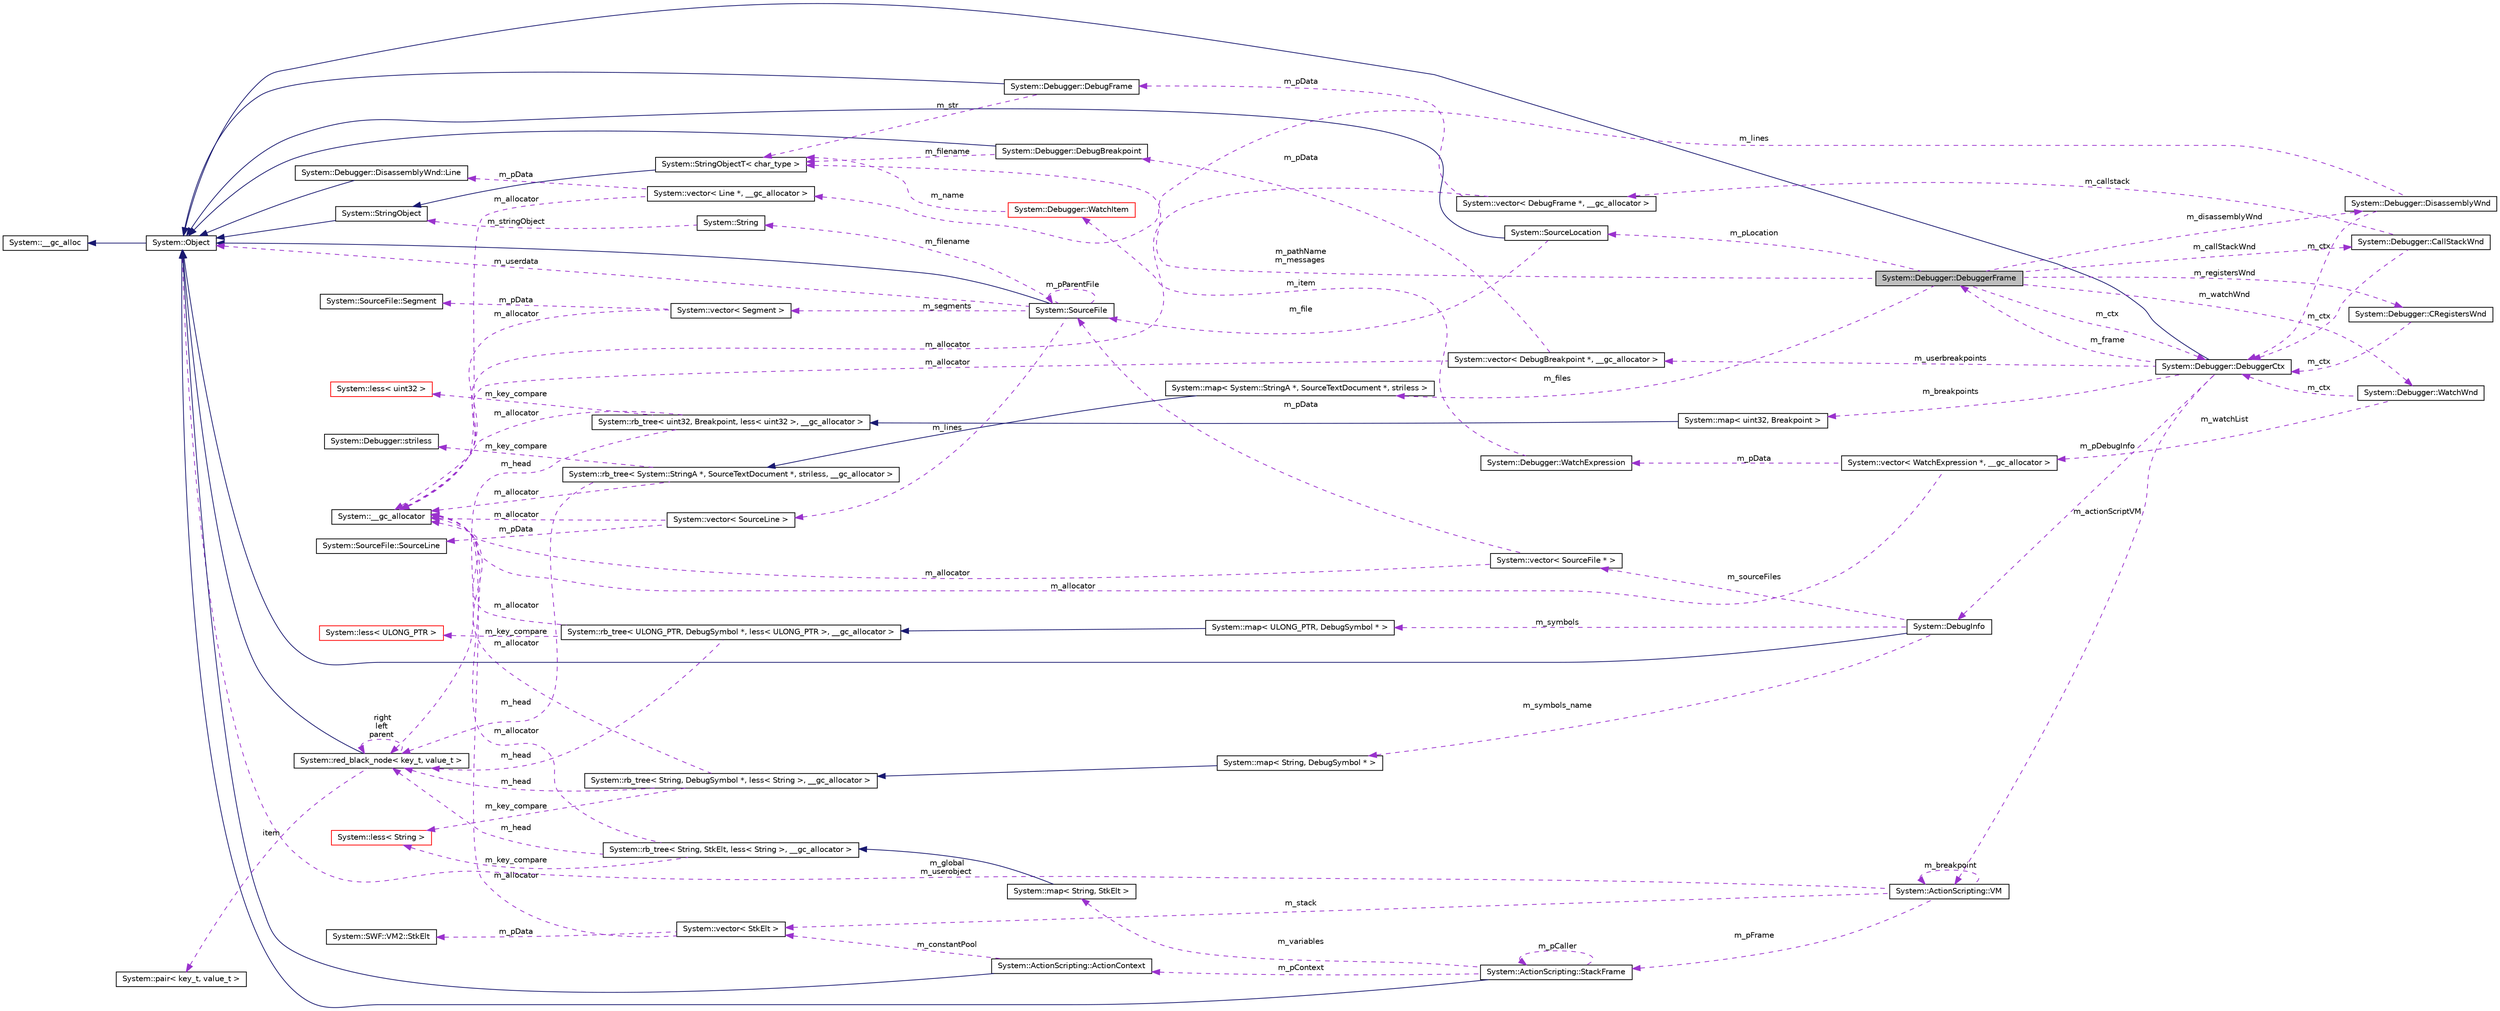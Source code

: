 digraph G
{
  edge [fontname="Helvetica",fontsize="10",labelfontname="Helvetica",labelfontsize="10"];
  node [fontname="Helvetica",fontsize="10",shape=record];
  rankdir="LR";
  Node1 [label="System::Debugger::DebuggerFrame",height=0.2,width=0.4,color="black", fillcolor="grey75", style="filled" fontcolor="black"];
  Node2 -> Node1 [dir="back",color="darkorchid3",fontsize="10",style="dashed",label=" m_disassemblyWnd" ,fontname="Helvetica"];
  Node2 [label="System::Debugger::DisassemblyWnd",height=0.2,width=0.4,color="black", fillcolor="white", style="filled",URL="$class_system_1_1_debugger_1_1_disassembly_wnd.html"];
  Node3 -> Node2 [dir="back",color="darkorchid3",fontsize="10",style="dashed",label=" m_lines" ,fontname="Helvetica"];
  Node3 [label="System::vector\< Line *, __gc_allocator \>",height=0.2,width=0.4,color="black", fillcolor="white", style="filled",URL="$class_system_1_1vector.html"];
  Node4 -> Node3 [dir="back",color="darkorchid3",fontsize="10",style="dashed",label=" m_allocator" ,fontname="Helvetica"];
  Node4 [label="System::__gc_allocator",height=0.2,width=0.4,color="black", fillcolor="white", style="filled",URL="$class_system_1_1____gc__allocator.html"];
  Node5 -> Node3 [dir="back",color="darkorchid3",fontsize="10",style="dashed",label=" m_pData" ,fontname="Helvetica"];
  Node5 [label="System::Debugger::DisassemblyWnd::Line",height=0.2,width=0.4,color="black", fillcolor="white", style="filled",URL="$class_system_1_1_debugger_1_1_disassembly_wnd_1_1_line.html"];
  Node6 -> Node5 [dir="back",color="midnightblue",fontsize="10",style="solid",fontname="Helvetica"];
  Node6 [label="System::Object",height=0.2,width=0.4,color="black", fillcolor="white", style="filled",URL="$class_system_1_1_object.html"];
  Node7 -> Node6 [dir="back",color="midnightblue",fontsize="10",style="solid",fontname="Helvetica"];
  Node7 [label="System::__gc_alloc",height=0.2,width=0.4,color="black", fillcolor="white", style="filled",URL="$class_system_1_1____gc__alloc.html"];
  Node8 -> Node2 [dir="back",color="darkorchid3",fontsize="10",style="dashed",label=" m_ctx" ,fontname="Helvetica"];
  Node8 [label="System::Debugger::DebuggerCtx",height=0.2,width=0.4,color="black", fillcolor="white", style="filled",URL="$class_system_1_1_debugger_1_1_debugger_ctx.html"];
  Node6 -> Node8 [dir="back",color="midnightblue",fontsize="10",style="solid",fontname="Helvetica"];
  Node9 -> Node8 [dir="back",color="darkorchid3",fontsize="10",style="dashed",label=" m_userbreakpoints" ,fontname="Helvetica"];
  Node9 [label="System::vector\< DebugBreakpoint *, __gc_allocator \>",height=0.2,width=0.4,color="black", fillcolor="white", style="filled",URL="$class_system_1_1vector.html"];
  Node4 -> Node9 [dir="back",color="darkorchid3",fontsize="10",style="dashed",label=" m_allocator" ,fontname="Helvetica"];
  Node10 -> Node9 [dir="back",color="darkorchid3",fontsize="10",style="dashed",label=" m_pData" ,fontname="Helvetica"];
  Node10 [label="System::Debugger::DebugBreakpoint",height=0.2,width=0.4,color="black", fillcolor="white", style="filled",URL="$class_system_1_1_debugger_1_1_debug_breakpoint.html"];
  Node6 -> Node10 [dir="back",color="midnightblue",fontsize="10",style="solid",fontname="Helvetica"];
  Node11 -> Node10 [dir="back",color="darkorchid3",fontsize="10",style="dashed",label=" m_filename" ,fontname="Helvetica"];
  Node11 [label="System::StringObjectT\< char_type \>",height=0.2,width=0.4,color="black", fillcolor="white", style="filled",URL="$class_system_1_1_string_object_t.html"];
  Node12 -> Node11 [dir="back",color="midnightblue",fontsize="10",style="solid",fontname="Helvetica"];
  Node12 [label="System::StringObject",height=0.2,width=0.4,color="black", fillcolor="white", style="filled",URL="$class_system_1_1_string_object.html"];
  Node6 -> Node12 [dir="back",color="midnightblue",fontsize="10",style="solid",fontname="Helvetica"];
  Node13 -> Node8 [dir="back",color="darkorchid3",fontsize="10",style="dashed",label=" m_pDebugInfo" ,fontname="Helvetica"];
  Node13 [label="System::DebugInfo",height=0.2,width=0.4,color="black", fillcolor="white", style="filled",URL="$class_system_1_1_debug_info.html"];
  Node6 -> Node13 [dir="back",color="midnightblue",fontsize="10",style="solid",fontname="Helvetica"];
  Node14 -> Node13 [dir="back",color="darkorchid3",fontsize="10",style="dashed",label=" m_symbols_name" ,fontname="Helvetica"];
  Node14 [label="System::map\< String, DebugSymbol * \>",height=0.2,width=0.4,color="black", fillcolor="white", style="filled",URL="$class_system_1_1map.html"];
  Node15 -> Node14 [dir="back",color="midnightblue",fontsize="10",style="solid",fontname="Helvetica"];
  Node15 [label="System::rb_tree\< String, DebugSymbol *, less\< String \>, __gc_allocator \>",height=0.2,width=0.4,color="black", fillcolor="white", style="filled",URL="$class_system_1_1rb__tree.html"];
  Node4 -> Node15 [dir="back",color="darkorchid3",fontsize="10",style="dashed",label=" m_allocator" ,fontname="Helvetica"];
  Node16 -> Node15 [dir="back",color="darkorchid3",fontsize="10",style="dashed",label=" m_key_compare" ,fontname="Helvetica"];
  Node16 [label="System::less\< String \>",height=0.2,width=0.4,color="red", fillcolor="white", style="filled",URL="$class_system_1_1less_3_01_string_01_4.html"];
  Node17 -> Node15 [dir="back",color="darkorchid3",fontsize="10",style="dashed",label=" m_head" ,fontname="Helvetica"];
  Node17 [label="System::red_black_node\< key_t, value_t \>",height=0.2,width=0.4,color="black", fillcolor="white", style="filled",URL="$class_system_1_1red__black__node.html"];
  Node6 -> Node17 [dir="back",color="midnightblue",fontsize="10",style="solid",fontname="Helvetica"];
  Node17 -> Node17 [dir="back",color="darkorchid3",fontsize="10",style="dashed",label=" right\nleft\nparent" ,fontname="Helvetica"];
  Node18 -> Node17 [dir="back",color="darkorchid3",fontsize="10",style="dashed",label=" item" ,fontname="Helvetica"];
  Node18 [label="System::pair\< key_t, value_t \>",height=0.2,width=0.4,color="black", fillcolor="white", style="filled",URL="$class_system_1_1pair.html"];
  Node19 -> Node13 [dir="back",color="darkorchid3",fontsize="10",style="dashed",label=" m_symbols" ,fontname="Helvetica"];
  Node19 [label="System::map\< ULONG_PTR, DebugSymbol * \>",height=0.2,width=0.4,color="black", fillcolor="white", style="filled",URL="$class_system_1_1map.html"];
  Node20 -> Node19 [dir="back",color="midnightblue",fontsize="10",style="solid",fontname="Helvetica"];
  Node20 [label="System::rb_tree\< ULONG_PTR, DebugSymbol *, less\< ULONG_PTR \>, __gc_allocator \>",height=0.2,width=0.4,color="black", fillcolor="white", style="filled",URL="$class_system_1_1rb__tree.html"];
  Node4 -> Node20 [dir="back",color="darkorchid3",fontsize="10",style="dashed",label=" m_allocator" ,fontname="Helvetica"];
  Node21 -> Node20 [dir="back",color="darkorchid3",fontsize="10",style="dashed",label=" m_key_compare" ,fontname="Helvetica"];
  Node21 [label="System::less\< ULONG_PTR \>",height=0.2,width=0.4,color="red", fillcolor="white", style="filled",URL="$class_system_1_1less.html"];
  Node17 -> Node20 [dir="back",color="darkorchid3",fontsize="10",style="dashed",label=" m_head" ,fontname="Helvetica"];
  Node22 -> Node13 [dir="back",color="darkorchid3",fontsize="10",style="dashed",label=" m_sourceFiles" ,fontname="Helvetica"];
  Node22 [label="System::vector\< SourceFile * \>",height=0.2,width=0.4,color="black", fillcolor="white", style="filled",URL="$class_system_1_1vector.html"];
  Node23 -> Node22 [dir="back",color="darkorchid3",fontsize="10",style="dashed",label=" m_pData" ,fontname="Helvetica"];
  Node23 [label="System::SourceFile",height=0.2,width=0.4,color="black", fillcolor="white", style="filled",URL="$class_system_1_1_source_file.html"];
  Node6 -> Node23 [dir="back",color="midnightblue",fontsize="10",style="solid",fontname="Helvetica"];
  Node23 -> Node23 [dir="back",color="darkorchid3",fontsize="10",style="dashed",label=" m_pParentFile" ,fontname="Helvetica"];
  Node24 -> Node23 [dir="back",color="darkorchid3",fontsize="10",style="dashed",label=" m_segments" ,fontname="Helvetica"];
  Node24 [label="System::vector\< Segment \>",height=0.2,width=0.4,color="black", fillcolor="white", style="filled",URL="$class_system_1_1vector.html"];
  Node4 -> Node24 [dir="back",color="darkorchid3",fontsize="10",style="dashed",label=" m_allocator" ,fontname="Helvetica"];
  Node25 -> Node24 [dir="back",color="darkorchid3",fontsize="10",style="dashed",label=" m_pData" ,fontname="Helvetica"];
  Node25 [label="System::SourceFile::Segment",height=0.2,width=0.4,color="black", fillcolor="white", style="filled",URL="$class_system_1_1_source_file_1_1_segment.html"];
  Node26 -> Node23 [dir="back",color="darkorchid3",fontsize="10",style="dashed",label=" m_lines" ,fontname="Helvetica"];
  Node26 [label="System::vector\< SourceLine \>",height=0.2,width=0.4,color="black", fillcolor="white", style="filled",URL="$class_system_1_1vector.html"];
  Node4 -> Node26 [dir="back",color="darkorchid3",fontsize="10",style="dashed",label=" m_allocator" ,fontname="Helvetica"];
  Node27 -> Node26 [dir="back",color="darkorchid3",fontsize="10",style="dashed",label=" m_pData" ,fontname="Helvetica"];
  Node27 [label="System::SourceFile::SourceLine",height=0.2,width=0.4,color="black", fillcolor="white", style="filled",URL="$class_system_1_1_source_file_1_1_source_line.html"];
  Node28 -> Node23 [dir="back",color="darkorchid3",fontsize="10",style="dashed",label=" m_filename" ,fontname="Helvetica"];
  Node28 [label="System::String",height=0.2,width=0.4,color="black", fillcolor="white", style="filled",URL="$class_system_1_1_string.html"];
  Node12 -> Node28 [dir="back",color="darkorchid3",fontsize="10",style="dashed",label=" m_stringObject" ,fontname="Helvetica"];
  Node6 -> Node23 [dir="back",color="darkorchid3",fontsize="10",style="dashed",label=" m_userdata" ,fontname="Helvetica"];
  Node4 -> Node22 [dir="back",color="darkorchid3",fontsize="10",style="dashed",label=" m_allocator" ,fontname="Helvetica"];
  Node29 -> Node8 [dir="back",color="darkorchid3",fontsize="10",style="dashed",label=" m_actionScriptVM" ,fontname="Helvetica"];
  Node29 [label="System::ActionScripting::VM",height=0.2,width=0.4,color="black", fillcolor="white", style="filled",URL="$class_system_1_1_action_scripting_1_1_v_m.html"];
  Node30 -> Node29 [dir="back",color="darkorchid3",fontsize="10",style="dashed",label=" m_stack" ,fontname="Helvetica"];
  Node30 [label="System::vector\< StkElt \>",height=0.2,width=0.4,color="black", fillcolor="white", style="filled",URL="$class_system_1_1vector.html"];
  Node4 -> Node30 [dir="back",color="darkorchid3",fontsize="10",style="dashed",label=" m_allocator" ,fontname="Helvetica"];
  Node31 -> Node30 [dir="back",color="darkorchid3",fontsize="10",style="dashed",label=" m_pData" ,fontname="Helvetica"];
  Node31 [label="System::SWF::VM2::StkElt",height=0.2,width=0.4,color="black", fillcolor="white", style="filled",URL="$class_system_1_1_s_w_f_1_1_v_m2_1_1_stk_elt.html"];
  Node29 -> Node29 [dir="back",color="darkorchid3",fontsize="10",style="dashed",label=" m_breakpoint" ,fontname="Helvetica"];
  Node32 -> Node29 [dir="back",color="darkorchid3",fontsize="10",style="dashed",label=" m_pFrame" ,fontname="Helvetica"];
  Node32 [label="System::ActionScripting::StackFrame",height=0.2,width=0.4,color="black", fillcolor="white", style="filled",URL="$class_system_1_1_action_scripting_1_1_stack_frame.html"];
  Node6 -> Node32 [dir="back",color="midnightblue",fontsize="10",style="solid",fontname="Helvetica"];
  Node33 -> Node32 [dir="back",color="darkorchid3",fontsize="10",style="dashed",label=" m_pContext" ,fontname="Helvetica"];
  Node33 [label="System::ActionScripting::ActionContext",height=0.2,width=0.4,color="black", fillcolor="white", style="filled",URL="$class_system_1_1_action_scripting_1_1_action_context.html"];
  Node6 -> Node33 [dir="back",color="midnightblue",fontsize="10",style="solid",fontname="Helvetica"];
  Node30 -> Node33 [dir="back",color="darkorchid3",fontsize="10",style="dashed",label=" m_constantPool" ,fontname="Helvetica"];
  Node34 -> Node32 [dir="back",color="darkorchid3",fontsize="10",style="dashed",label=" m_variables" ,fontname="Helvetica"];
  Node34 [label="System::map\< String, StkElt \>",height=0.2,width=0.4,color="black", fillcolor="white", style="filled",URL="$class_system_1_1map.html"];
  Node35 -> Node34 [dir="back",color="midnightblue",fontsize="10",style="solid",fontname="Helvetica"];
  Node35 [label="System::rb_tree\< String, StkElt, less\< String \>, __gc_allocator \>",height=0.2,width=0.4,color="black", fillcolor="white", style="filled",URL="$class_system_1_1rb__tree.html"];
  Node4 -> Node35 [dir="back",color="darkorchid3",fontsize="10",style="dashed",label=" m_allocator" ,fontname="Helvetica"];
  Node16 -> Node35 [dir="back",color="darkorchid3",fontsize="10",style="dashed",label=" m_key_compare" ,fontname="Helvetica"];
  Node17 -> Node35 [dir="back",color="darkorchid3",fontsize="10",style="dashed",label=" m_head" ,fontname="Helvetica"];
  Node32 -> Node32 [dir="back",color="darkorchid3",fontsize="10",style="dashed",label=" m_pCaller" ,fontname="Helvetica"];
  Node6 -> Node29 [dir="back",color="darkorchid3",fontsize="10",style="dashed",label=" m_global\nm_userobject" ,fontname="Helvetica"];
  Node1 -> Node8 [dir="back",color="darkorchid3",fontsize="10",style="dashed",label=" m_frame" ,fontname="Helvetica"];
  Node36 -> Node8 [dir="back",color="darkorchid3",fontsize="10",style="dashed",label=" m_breakpoints" ,fontname="Helvetica"];
  Node36 [label="System::map\< uint32, Breakpoint \>",height=0.2,width=0.4,color="black", fillcolor="white", style="filled",URL="$class_system_1_1map.html"];
  Node37 -> Node36 [dir="back",color="midnightblue",fontsize="10",style="solid",fontname="Helvetica"];
  Node37 [label="System::rb_tree\< uint32, Breakpoint, less\< uint32 \>, __gc_allocator \>",height=0.2,width=0.4,color="black", fillcolor="white", style="filled",URL="$class_system_1_1rb__tree.html"];
  Node4 -> Node37 [dir="back",color="darkorchid3",fontsize="10",style="dashed",label=" m_allocator" ,fontname="Helvetica"];
  Node38 -> Node37 [dir="back",color="darkorchid3",fontsize="10",style="dashed",label=" m_key_compare" ,fontname="Helvetica"];
  Node38 [label="System::less\< uint32 \>",height=0.2,width=0.4,color="red", fillcolor="white", style="filled",URL="$class_system_1_1less.html"];
  Node17 -> Node37 [dir="back",color="darkorchid3",fontsize="10",style="dashed",label=" m_head" ,fontname="Helvetica"];
  Node39 -> Node1 [dir="back",color="darkorchid3",fontsize="10",style="dashed",label=" m_pLocation" ,fontname="Helvetica"];
  Node39 [label="System::SourceLocation",height=0.2,width=0.4,color="black", fillcolor="white", style="filled",URL="$class_system_1_1_source_location.html"];
  Node6 -> Node39 [dir="back",color="midnightblue",fontsize="10",style="solid",fontname="Helvetica"];
  Node23 -> Node39 [dir="back",color="darkorchid3",fontsize="10",style="dashed",label=" m_file" ,fontname="Helvetica"];
  Node40 -> Node1 [dir="back",color="darkorchid3",fontsize="10",style="dashed",label=" m_files" ,fontname="Helvetica"];
  Node40 [label="System::map\< System::StringA *, SourceTextDocument *, striless \>",height=0.2,width=0.4,color="black", fillcolor="white", style="filled",URL="$class_system_1_1map.html"];
  Node41 -> Node40 [dir="back",color="midnightblue",fontsize="10",style="solid",fontname="Helvetica"];
  Node41 [label="System::rb_tree\< System::StringA *, SourceTextDocument *, striless, __gc_allocator \>",height=0.2,width=0.4,color="black", fillcolor="white", style="filled",URL="$class_system_1_1rb__tree.html"];
  Node42 -> Node41 [dir="back",color="darkorchid3",fontsize="10",style="dashed",label=" m_key_compare" ,fontname="Helvetica"];
  Node42 [label="System::Debugger::striless",height=0.2,width=0.4,color="black", fillcolor="white", style="filled",URL="$class_system_1_1_debugger_1_1striless.html"];
  Node4 -> Node41 [dir="back",color="darkorchid3",fontsize="10",style="dashed",label=" m_allocator" ,fontname="Helvetica"];
  Node17 -> Node41 [dir="back",color="darkorchid3",fontsize="10",style="dashed",label=" m_head" ,fontname="Helvetica"];
  Node43 -> Node1 [dir="back",color="darkorchid3",fontsize="10",style="dashed",label=" m_callStackWnd" ,fontname="Helvetica"];
  Node43 [label="System::Debugger::CallStackWnd",height=0.2,width=0.4,color="black", fillcolor="white", style="filled",URL="$class_system_1_1_debugger_1_1_call_stack_wnd.html"];
  Node44 -> Node43 [dir="back",color="darkorchid3",fontsize="10",style="dashed",label=" m_callstack" ,fontname="Helvetica"];
  Node44 [label="System::vector\< DebugFrame *, __gc_allocator \>",height=0.2,width=0.4,color="black", fillcolor="white", style="filled",URL="$class_system_1_1vector.html"];
  Node4 -> Node44 [dir="back",color="darkorchid3",fontsize="10",style="dashed",label=" m_allocator" ,fontname="Helvetica"];
  Node45 -> Node44 [dir="back",color="darkorchid3",fontsize="10",style="dashed",label=" m_pData" ,fontname="Helvetica"];
  Node45 [label="System::Debugger::DebugFrame",height=0.2,width=0.4,color="black", fillcolor="white", style="filled",URL="$class_system_1_1_debugger_1_1_debug_frame.html"];
  Node6 -> Node45 [dir="back",color="midnightblue",fontsize="10",style="solid",fontname="Helvetica"];
  Node11 -> Node45 [dir="back",color="darkorchid3",fontsize="10",style="dashed",label=" m_str" ,fontname="Helvetica"];
  Node8 -> Node43 [dir="back",color="darkorchid3",fontsize="10",style="dashed",label=" m_ctx" ,fontname="Helvetica"];
  Node46 -> Node1 [dir="back",color="darkorchid3",fontsize="10",style="dashed",label=" m_registersWnd" ,fontname="Helvetica"];
  Node46 [label="System::Debugger::CRegistersWnd",height=0.2,width=0.4,color="black", fillcolor="white", style="filled",URL="$class_system_1_1_debugger_1_1_c_registers_wnd.html"];
  Node8 -> Node46 [dir="back",color="darkorchid3",fontsize="10",style="dashed",label=" m_ctx" ,fontname="Helvetica"];
  Node8 -> Node1 [dir="back",color="darkorchid3",fontsize="10",style="dashed",label=" m_ctx" ,fontname="Helvetica"];
  Node47 -> Node1 [dir="back",color="darkorchid3",fontsize="10",style="dashed",label=" m_watchWnd" ,fontname="Helvetica"];
  Node47 [label="System::Debugger::WatchWnd",height=0.2,width=0.4,color="black", fillcolor="white", style="filled",URL="$class_system_1_1_debugger_1_1_watch_wnd.html"];
  Node48 -> Node47 [dir="back",color="darkorchid3",fontsize="10",style="dashed",label=" m_watchList" ,fontname="Helvetica"];
  Node48 [label="System::vector\< WatchExpression *, __gc_allocator \>",height=0.2,width=0.4,color="black", fillcolor="white", style="filled",URL="$class_system_1_1vector.html"];
  Node49 -> Node48 [dir="back",color="darkorchid3",fontsize="10",style="dashed",label=" m_pData" ,fontname="Helvetica"];
  Node49 [label="System::Debugger::WatchExpression",height=0.2,width=0.4,color="black", fillcolor="white", style="filled",URL="$class_system_1_1_debugger_1_1_watch_expression.html"];
  Node50 -> Node49 [dir="back",color="darkorchid3",fontsize="10",style="dashed",label=" m_item" ,fontname="Helvetica"];
  Node50 [label="System::Debugger::WatchItem",height=0.2,width=0.4,color="red", fillcolor="white", style="filled",URL="$class_system_1_1_debugger_1_1_watch_item.html"];
  Node11 -> Node50 [dir="back",color="darkorchid3",fontsize="10",style="dashed",label=" m_name" ,fontname="Helvetica"];
  Node4 -> Node48 [dir="back",color="darkorchid3",fontsize="10",style="dashed",label=" m_allocator" ,fontname="Helvetica"];
  Node8 -> Node47 [dir="back",color="darkorchid3",fontsize="10",style="dashed",label=" m_ctx" ,fontname="Helvetica"];
  Node11 -> Node1 [dir="back",color="darkorchid3",fontsize="10",style="dashed",label=" m_pathName\nm_messages" ,fontname="Helvetica"];
}
